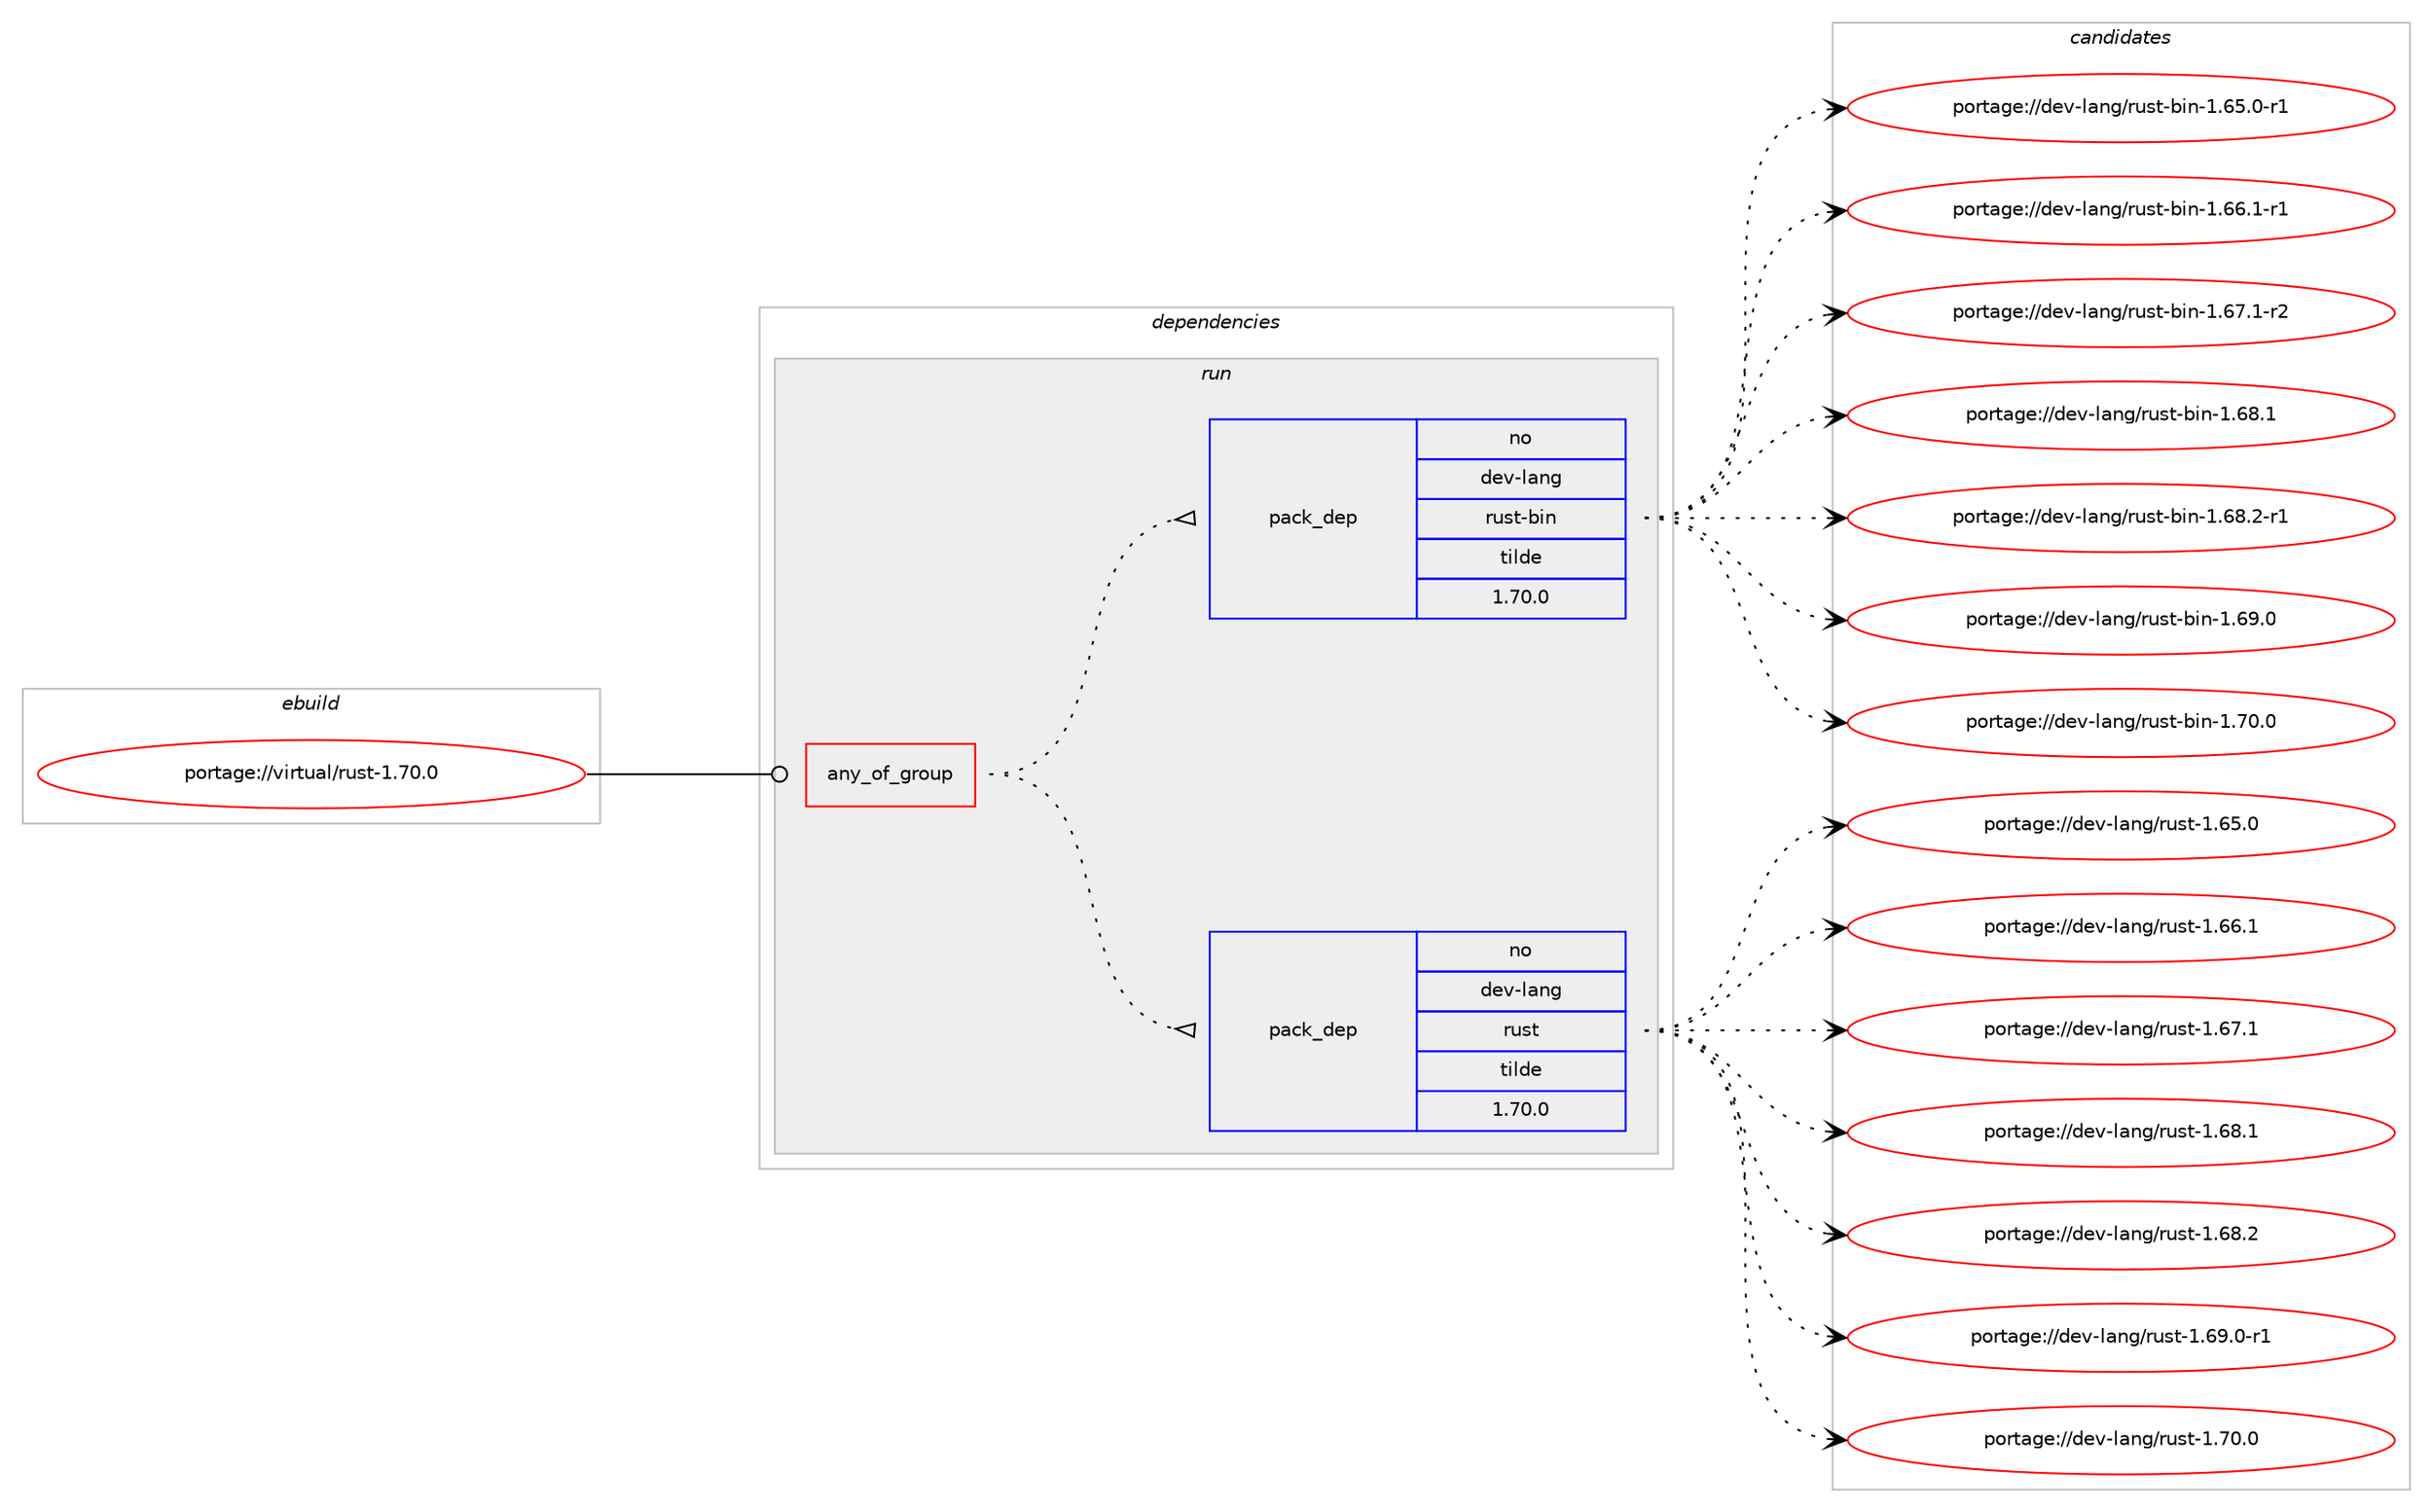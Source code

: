 digraph prolog {

# *************
# Graph options
# *************

newrank=true;
concentrate=true;
compound=true;
graph [rankdir=LR,fontname=Helvetica,fontsize=10,ranksep=1.5];#, ranksep=2.5, nodesep=0.2];
edge  [arrowhead=vee];
node  [fontname=Helvetica,fontsize=10];

# **********
# The ebuild
# **********

subgraph cluster_leftcol {
color=gray;
label=<<i>ebuild</i>>;
id [label="portage://virtual/rust-1.70.0", color=red, width=4, href="../virtual/rust-1.70.0.svg"];
}

# ****************
# The dependencies
# ****************

subgraph cluster_midcol {
color=gray;
label=<<i>dependencies</i>>;
subgraph cluster_compile {
fillcolor="#eeeeee";
style=filled;
label=<<i>compile</i>>;
}
subgraph cluster_compileandrun {
fillcolor="#eeeeee";
style=filled;
label=<<i>compile and run</i>>;
}
subgraph cluster_run {
fillcolor="#eeeeee";
style=filled;
label=<<i>run</i>>;
subgraph any118 {
dependency1373 [label=<<TABLE BORDER="0" CELLBORDER="1" CELLSPACING="0" CELLPADDING="4"><TR><TD CELLPADDING="10">any_of_group</TD></TR></TABLE>>, shape=none, color=red];subgraph pack827 {
dependency1374 [label=<<TABLE BORDER="0" CELLBORDER="1" CELLSPACING="0" CELLPADDING="4" WIDTH="220"><TR><TD ROWSPAN="6" CELLPADDING="30">pack_dep</TD></TR><TR><TD WIDTH="110">no</TD></TR><TR><TD>dev-lang</TD></TR><TR><TD>rust</TD></TR><TR><TD>tilde</TD></TR><TR><TD>1.70.0</TD></TR></TABLE>>, shape=none, color=blue];
}
dependency1373:e -> dependency1374:w [weight=20,style="dotted",arrowhead="oinv"];
subgraph pack828 {
dependency1375 [label=<<TABLE BORDER="0" CELLBORDER="1" CELLSPACING="0" CELLPADDING="4" WIDTH="220"><TR><TD ROWSPAN="6" CELLPADDING="30">pack_dep</TD></TR><TR><TD WIDTH="110">no</TD></TR><TR><TD>dev-lang</TD></TR><TR><TD>rust-bin</TD></TR><TR><TD>tilde</TD></TR><TR><TD>1.70.0</TD></TR></TABLE>>, shape=none, color=blue];
}
dependency1373:e -> dependency1375:w [weight=20,style="dotted",arrowhead="oinv"];
}
id:e -> dependency1373:w [weight=20,style="solid",arrowhead="odot"];
}
}

# **************
# The candidates
# **************

subgraph cluster_choices {
rank=same;
color=gray;
label=<<i>candidates</i>>;

subgraph choice827 {
color=black;
nodesep=1;
choice10010111845108971101034711411711511645494654534648 [label="portage://dev-lang/rust-1.65.0", color=red, width=4,href="../dev-lang/rust-1.65.0.svg"];
choice10010111845108971101034711411711511645494654544649 [label="portage://dev-lang/rust-1.66.1", color=red, width=4,href="../dev-lang/rust-1.66.1.svg"];
choice10010111845108971101034711411711511645494654554649 [label="portage://dev-lang/rust-1.67.1", color=red, width=4,href="../dev-lang/rust-1.67.1.svg"];
choice10010111845108971101034711411711511645494654564649 [label="portage://dev-lang/rust-1.68.1", color=red, width=4,href="../dev-lang/rust-1.68.1.svg"];
choice10010111845108971101034711411711511645494654564650 [label="portage://dev-lang/rust-1.68.2", color=red, width=4,href="../dev-lang/rust-1.68.2.svg"];
choice100101118451089711010347114117115116454946545746484511449 [label="portage://dev-lang/rust-1.69.0-r1", color=red, width=4,href="../dev-lang/rust-1.69.0-r1.svg"];
choice10010111845108971101034711411711511645494655484648 [label="portage://dev-lang/rust-1.70.0", color=red, width=4,href="../dev-lang/rust-1.70.0.svg"];
dependency1374:e -> choice10010111845108971101034711411711511645494654534648:w [style=dotted,weight="100"];
dependency1374:e -> choice10010111845108971101034711411711511645494654544649:w [style=dotted,weight="100"];
dependency1374:e -> choice10010111845108971101034711411711511645494654554649:w [style=dotted,weight="100"];
dependency1374:e -> choice10010111845108971101034711411711511645494654564649:w [style=dotted,weight="100"];
dependency1374:e -> choice10010111845108971101034711411711511645494654564650:w [style=dotted,weight="100"];
dependency1374:e -> choice100101118451089711010347114117115116454946545746484511449:w [style=dotted,weight="100"];
dependency1374:e -> choice10010111845108971101034711411711511645494655484648:w [style=dotted,weight="100"];
}
subgraph choice828 {
color=black;
nodesep=1;
choice1001011184510897110103471141171151164598105110454946545346484511449 [label="portage://dev-lang/rust-bin-1.65.0-r1", color=red, width=4,href="../dev-lang/rust-bin-1.65.0-r1.svg"];
choice1001011184510897110103471141171151164598105110454946545446494511449 [label="portage://dev-lang/rust-bin-1.66.1-r1", color=red, width=4,href="../dev-lang/rust-bin-1.66.1-r1.svg"];
choice1001011184510897110103471141171151164598105110454946545546494511450 [label="portage://dev-lang/rust-bin-1.67.1-r2", color=red, width=4,href="../dev-lang/rust-bin-1.67.1-r2.svg"];
choice100101118451089711010347114117115116459810511045494654564649 [label="portage://dev-lang/rust-bin-1.68.1", color=red, width=4,href="../dev-lang/rust-bin-1.68.1.svg"];
choice1001011184510897110103471141171151164598105110454946545646504511449 [label="portage://dev-lang/rust-bin-1.68.2-r1", color=red, width=4,href="../dev-lang/rust-bin-1.68.2-r1.svg"];
choice100101118451089711010347114117115116459810511045494654574648 [label="portage://dev-lang/rust-bin-1.69.0", color=red, width=4,href="../dev-lang/rust-bin-1.69.0.svg"];
choice100101118451089711010347114117115116459810511045494655484648 [label="portage://dev-lang/rust-bin-1.70.0", color=red, width=4,href="../dev-lang/rust-bin-1.70.0.svg"];
dependency1375:e -> choice1001011184510897110103471141171151164598105110454946545346484511449:w [style=dotted,weight="100"];
dependency1375:e -> choice1001011184510897110103471141171151164598105110454946545446494511449:w [style=dotted,weight="100"];
dependency1375:e -> choice1001011184510897110103471141171151164598105110454946545546494511450:w [style=dotted,weight="100"];
dependency1375:e -> choice100101118451089711010347114117115116459810511045494654564649:w [style=dotted,weight="100"];
dependency1375:e -> choice1001011184510897110103471141171151164598105110454946545646504511449:w [style=dotted,weight="100"];
dependency1375:e -> choice100101118451089711010347114117115116459810511045494654574648:w [style=dotted,weight="100"];
dependency1375:e -> choice100101118451089711010347114117115116459810511045494655484648:w [style=dotted,weight="100"];
}
}

}
